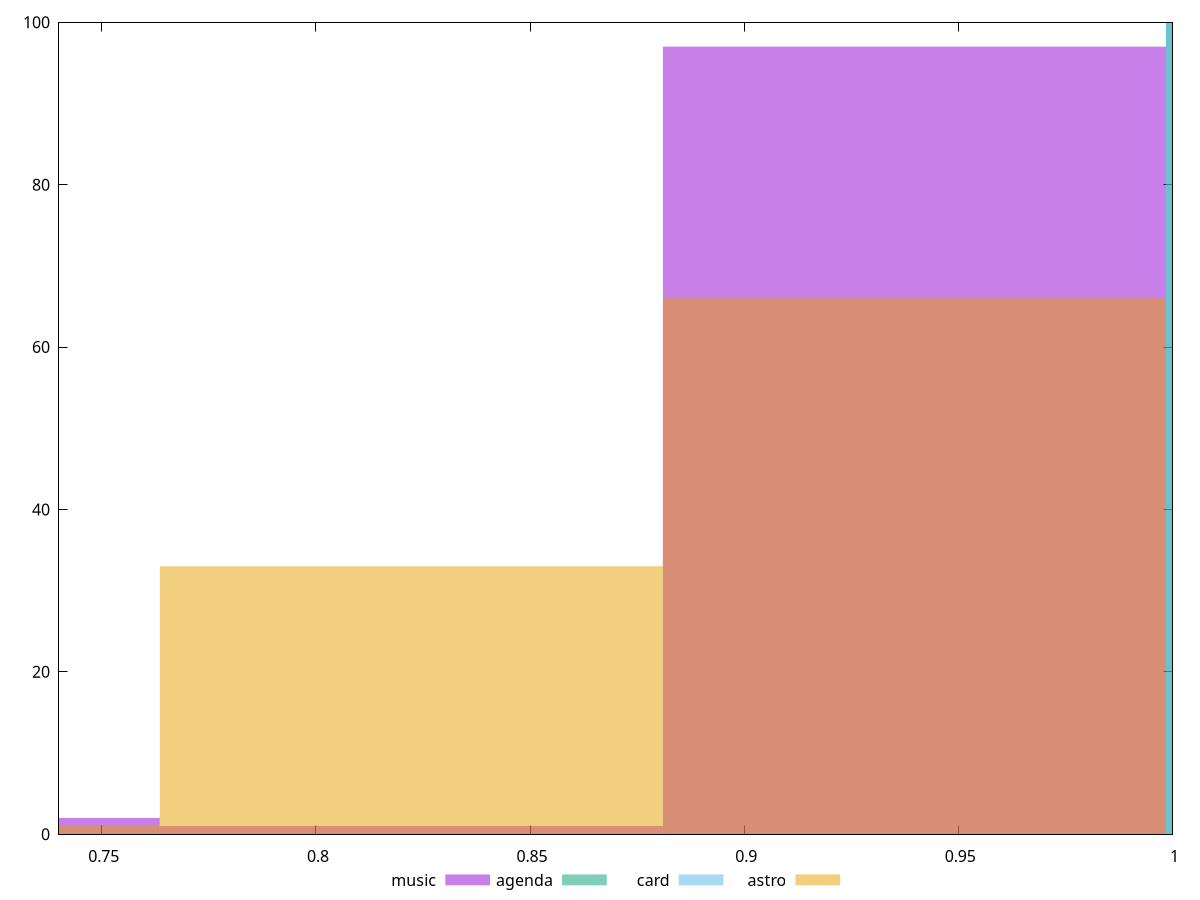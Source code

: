 reset

$music <<EOF
0.8222743763263779 1
0.9397421443730033 97
0.7048066082797525 2
EOF

$agenda <<EOF
1.0572099124196288 100
EOF

$card <<EOF
1.0572099124196288 100
EOF

$astro <<EOF
0.7048066082797525 1
0.9397421443730033 66
0.8222743763263779 33
EOF

set key outside below
set boxwidth 0.11746776804662541
set xrange [0.74:1]
set yrange [0:100]
set trange [0:100]
set style fill transparent solid 0.5 noborder
set terminal svg size 640, 520 enhanced background rgb 'white'
set output "reports/report_00031_2021-02-24T23-18-18.084Z/mainthread-work-breakdown/comparison/histogram/all_score.svg"

plot $music title "music" with boxes, \
     $agenda title "agenda" with boxes, \
     $card title "card" with boxes, \
     $astro title "astro" with boxes

reset
